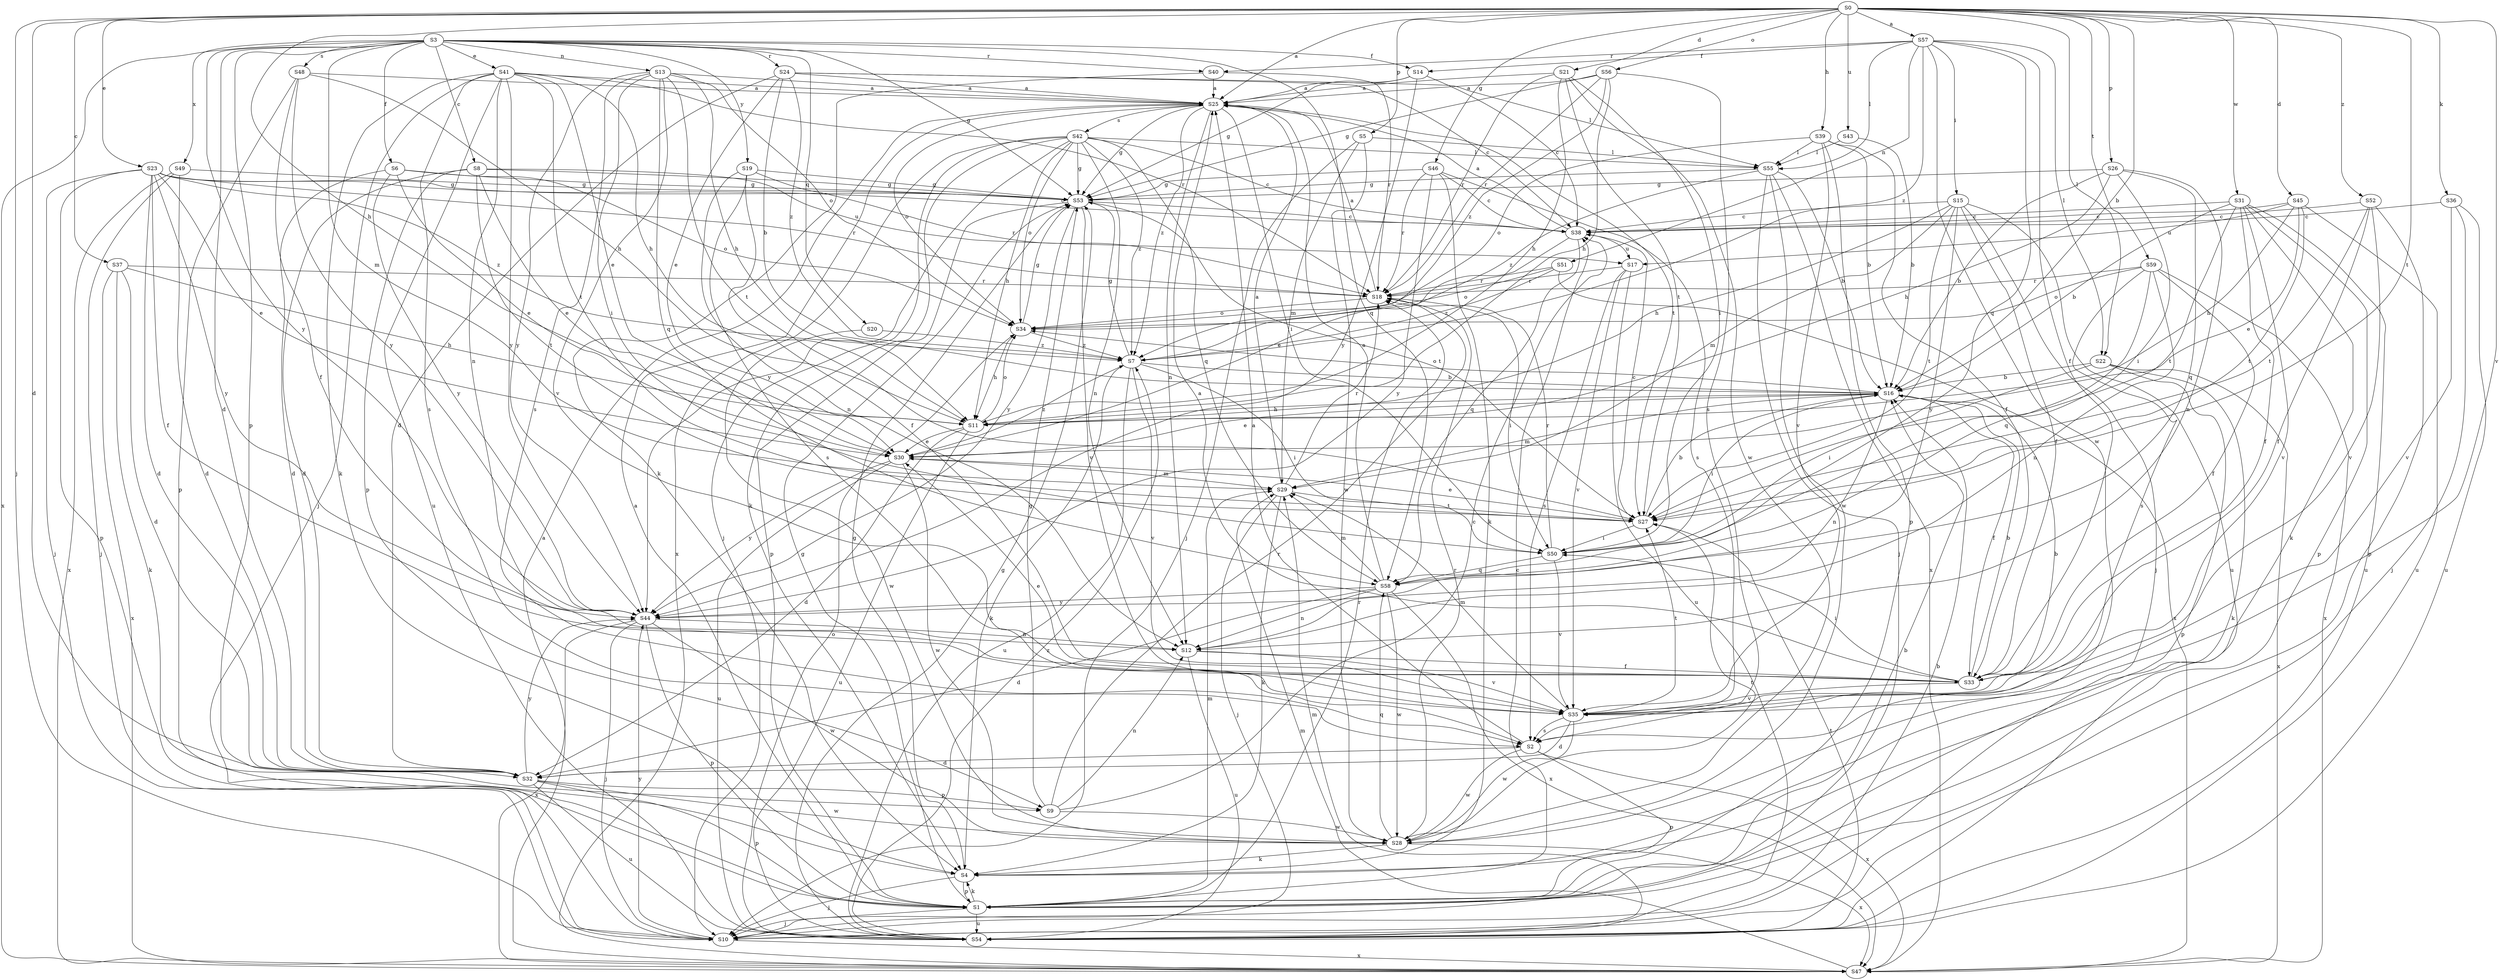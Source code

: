 strict digraph  {
S0;
S3;
S57;
S25;
S16;
S37;
S8;
S38;
S21;
S45;
S32;
S23;
S41;
S30;
S6;
S14;
S33;
S46;
S53;
S39;
S11;
S15;
S50;
S10;
S36;
S4;
S22;
S55;
S29;
S13;
S51;
S12;
S56;
S34;
S26;
S5;
S9;
S1;
S20;
S58;
S24;
S40;
S18;
S48;
S42;
S2;
S59;
S27;
S43;
S17;
S54;
S35;
S31;
S28;
S49;
S47;
S19;
S44;
S52;
S7;
S0 -> S57  [label=a];
S0 -> S25  [label=a];
S0 -> S16  [label=b];
S0 -> S37  [label=c];
S0 -> S21  [label=d];
S0 -> S45  [label=d];
S0 -> S32  [label=d];
S0 -> S23  [label=e];
S0 -> S46  [label=g];
S0 -> S39  [label=h];
S0 -> S11  [label=h];
S0 -> S10  [label=j];
S0 -> S36  [label=k];
S0 -> S22  [label=l];
S0 -> S56  [label=o];
S0 -> S26  [label=p];
S0 -> S5  [label=p];
S0 -> S59  [label=t];
S0 -> S27  [label=t];
S0 -> S43  [label=u];
S0 -> S35  [label=v];
S0 -> S31  [label=w];
S0 -> S52  [label=z];
S3 -> S8  [label=c];
S3 -> S32  [label=d];
S3 -> S41  [label=e];
S3 -> S6  [label=f];
S3 -> S14  [label=f];
S3 -> S53  [label=g];
S3 -> S29  [label=m];
S3 -> S13  [label=n];
S3 -> S9  [label=p];
S3 -> S20  [label=q];
S3 -> S58  [label=q];
S3 -> S24  [label=r];
S3 -> S40  [label=r];
S3 -> S48  [label=s];
S3 -> S49  [label=x];
S3 -> S47  [label=x];
S3 -> S19  [label=y];
S3 -> S44  [label=y];
S57 -> S14  [label=f];
S57 -> S33  [label=f];
S57 -> S15  [label=i];
S57 -> S22  [label=l];
S57 -> S55  [label=l];
S57 -> S51  [label=n];
S57 -> S58  [label=q];
S57 -> S40  [label=r];
S57 -> S28  [label=w];
S57 -> S7  [label=z];
S25 -> S53  [label=g];
S25 -> S50  [label=i];
S25 -> S12  [label=n];
S25 -> S34  [label=o];
S25 -> S42  [label=s];
S25 -> S27  [label=t];
S25 -> S7  [label=z];
S16 -> S30  [label=e];
S16 -> S33  [label=f];
S16 -> S11  [label=h];
S16 -> S50  [label=i];
S16 -> S29  [label=m];
S16 -> S12  [label=n];
S16 -> S34  [label=o];
S37 -> S32  [label=d];
S37 -> S11  [label=h];
S37 -> S4  [label=k];
S37 -> S18  [label=r];
S37 -> S47  [label=x];
S8 -> S32  [label=d];
S8 -> S30  [label=e];
S8 -> S53  [label=g];
S8 -> S9  [label=p];
S8 -> S27  [label=t];
S8 -> S17  [label=u];
S38 -> S25  [label=a];
S38 -> S30  [label=e];
S38 -> S58  [label=q];
S38 -> S17  [label=u];
S21 -> S25  [label=a];
S21 -> S11  [label=h];
S21 -> S50  [label=i];
S21 -> S18  [label=r];
S21 -> S27  [label=t];
S21 -> S28  [label=w];
S45 -> S38  [label=c];
S45 -> S30  [label=e];
S45 -> S11  [label=h];
S45 -> S27  [label=t];
S45 -> S17  [label=u];
S45 -> S54  [label=u];
S32 -> S9  [label=p];
S32 -> S1  [label=p];
S32 -> S54  [label=u];
S32 -> S28  [label=w];
S32 -> S44  [label=y];
S23 -> S38  [label=c];
S23 -> S32  [label=d];
S23 -> S30  [label=e];
S23 -> S33  [label=f];
S23 -> S53  [label=g];
S23 -> S10  [label=j];
S23 -> S1  [label=p];
S23 -> S18  [label=r];
S23 -> S44  [label=y];
S23 -> S7  [label=z];
S41 -> S25  [label=a];
S41 -> S30  [label=e];
S41 -> S11  [label=h];
S41 -> S10  [label=j];
S41 -> S4  [label=k];
S41 -> S12  [label=n];
S41 -> S18  [label=r];
S41 -> S2  [label=s];
S41 -> S27  [label=t];
S41 -> S54  [label=u];
S41 -> S44  [label=y];
S30 -> S29  [label=m];
S30 -> S54  [label=u];
S30 -> S28  [label=w];
S30 -> S44  [label=y];
S30 -> S7  [label=z];
S6 -> S32  [label=d];
S6 -> S30  [label=e];
S6 -> S53  [label=g];
S6 -> S34  [label=o];
S6 -> S44  [label=y];
S14 -> S25  [label=a];
S14 -> S38  [label=c];
S14 -> S53  [label=g];
S14 -> S44  [label=y];
S33 -> S25  [label=a];
S33 -> S16  [label=b];
S33 -> S50  [label=i];
S33 -> S35  [label=v];
S46 -> S38  [label=c];
S46 -> S53  [label=g];
S46 -> S4  [label=k];
S46 -> S18  [label=r];
S46 -> S2  [label=s];
S46 -> S44  [label=y];
S53 -> S38  [label=c];
S53 -> S1  [label=p];
S53 -> S27  [label=t];
S53 -> S35  [label=v];
S53 -> S44  [label=y];
S39 -> S16  [label=b];
S39 -> S33  [label=f];
S39 -> S55  [label=l];
S39 -> S34  [label=o];
S39 -> S1  [label=p];
S39 -> S35  [label=v];
S11 -> S32  [label=d];
S11 -> S30  [label=e];
S11 -> S34  [label=o];
S11 -> S54  [label=u];
S15 -> S38  [label=c];
S15 -> S33  [label=f];
S15 -> S11  [label=h];
S15 -> S10  [label=j];
S15 -> S29  [label=m];
S15 -> S27  [label=t];
S15 -> S54  [label=u];
S15 -> S44  [label=y];
S50 -> S58  [label=q];
S50 -> S18  [label=r];
S50 -> S35  [label=v];
S10 -> S16  [label=b];
S10 -> S47  [label=x];
S10 -> S44  [label=y];
S36 -> S38  [label=c];
S36 -> S10  [label=j];
S36 -> S54  [label=u];
S36 -> S35  [label=v];
S4 -> S53  [label=g];
S4 -> S10  [label=j];
S4 -> S1  [label=p];
S22 -> S16  [label=b];
S22 -> S50  [label=i];
S22 -> S4  [label=k];
S22 -> S1  [label=p];
S22 -> S47  [label=x];
S55 -> S16  [label=b];
S55 -> S53  [label=g];
S55 -> S10  [label=j];
S55 -> S28  [label=w];
S55 -> S47  [label=x];
S55 -> S7  [label=z];
S29 -> S25  [label=a];
S29 -> S10  [label=j];
S29 -> S4  [label=k];
S29 -> S18  [label=r];
S29 -> S27  [label=t];
S13 -> S25  [label=a];
S13 -> S11  [label=h];
S13 -> S50  [label=i];
S13 -> S34  [label=o];
S13 -> S58  [label=q];
S13 -> S2  [label=s];
S13 -> S27  [label=t];
S13 -> S35  [label=v];
S13 -> S44  [label=y];
S51 -> S34  [label=o];
S51 -> S18  [label=r];
S51 -> S47  [label=x];
S51 -> S7  [label=z];
S12 -> S33  [label=f];
S12 -> S54  [label=u];
S12 -> S35  [label=v];
S56 -> S25  [label=a];
S56 -> S53  [label=g];
S56 -> S11  [label=h];
S56 -> S18  [label=r];
S56 -> S2  [label=s];
S56 -> S7  [label=z];
S34 -> S53  [label=g];
S34 -> S11  [label=h];
S34 -> S7  [label=z];
S26 -> S16  [label=b];
S26 -> S53  [label=g];
S26 -> S11  [label=h];
S26 -> S50  [label=i];
S26 -> S12  [label=n];
S26 -> S58  [label=q];
S5 -> S10  [label=j];
S5 -> S55  [label=l];
S5 -> S29  [label=m];
S5 -> S28  [label=w];
S9 -> S38  [label=c];
S9 -> S53  [label=g];
S9 -> S12  [label=n];
S9 -> S18  [label=r];
S9 -> S28  [label=w];
S1 -> S25  [label=a];
S1 -> S16  [label=b];
S1 -> S38  [label=c];
S1 -> S53  [label=g];
S1 -> S10  [label=j];
S1 -> S4  [label=k];
S1 -> S29  [label=m];
S1 -> S18  [label=r];
S1 -> S54  [label=u];
S20 -> S28  [label=w];
S20 -> S7  [label=z];
S58 -> S25  [label=a];
S58 -> S32  [label=d];
S58 -> S29  [label=m];
S58 -> S12  [label=n];
S58 -> S28  [label=w];
S58 -> S47  [label=x];
S58 -> S44  [label=y];
S24 -> S25  [label=a];
S24 -> S16  [label=b];
S24 -> S38  [label=c];
S24 -> S32  [label=d];
S24 -> S30  [label=e];
S24 -> S55  [label=l];
S24 -> S7  [label=z];
S40 -> S25  [label=a];
S40 -> S4  [label=k];
S40 -> S18  [label=r];
S18 -> S25  [label=a];
S18 -> S50  [label=i];
S18 -> S34  [label=o];
S48 -> S25  [label=a];
S48 -> S33  [label=f];
S48 -> S11  [label=h];
S48 -> S1  [label=p];
S48 -> S44  [label=y];
S42 -> S38  [label=c];
S42 -> S53  [label=g];
S42 -> S11  [label=h];
S42 -> S10  [label=j];
S42 -> S4  [label=k];
S42 -> S55  [label=l];
S42 -> S12  [label=n];
S42 -> S34  [label=o];
S42 -> S58  [label=q];
S42 -> S47  [label=x];
S42 -> S44  [label=y];
S42 -> S7  [label=z];
S2 -> S25  [label=a];
S2 -> S32  [label=d];
S2 -> S1  [label=p];
S2 -> S28  [label=w];
S2 -> S47  [label=x];
S59 -> S33  [label=f];
S59 -> S12  [label=n];
S59 -> S34  [label=o];
S59 -> S58  [label=q];
S59 -> S18  [label=r];
S59 -> S2  [label=s];
S59 -> S47  [label=x];
S27 -> S16  [label=b];
S27 -> S38  [label=c];
S27 -> S30  [label=e];
S27 -> S50  [label=i];
S43 -> S16  [label=b];
S43 -> S55  [label=l];
S17 -> S18  [label=r];
S17 -> S2  [label=s];
S17 -> S54  [label=u];
S17 -> S35  [label=v];
S54 -> S53  [label=g];
S54 -> S29  [label=m];
S54 -> S34  [label=o];
S54 -> S27  [label=t];
S54 -> S7  [label=z];
S35 -> S16  [label=b];
S35 -> S32  [label=d];
S35 -> S30  [label=e];
S35 -> S29  [label=m];
S35 -> S2  [label=s];
S35 -> S27  [label=t];
S35 -> S28  [label=w];
S31 -> S16  [label=b];
S31 -> S38  [label=c];
S31 -> S33  [label=f];
S31 -> S4  [label=k];
S31 -> S1  [label=p];
S31 -> S27  [label=t];
S31 -> S54  [label=u];
S31 -> S35  [label=v];
S28 -> S4  [label=k];
S28 -> S58  [label=q];
S28 -> S18  [label=r];
S28 -> S27  [label=t];
S28 -> S47  [label=x];
S49 -> S32  [label=d];
S49 -> S53  [label=g];
S49 -> S10  [label=j];
S49 -> S47  [label=x];
S47 -> S25  [label=a];
S47 -> S29  [label=m];
S19 -> S33  [label=f];
S19 -> S53  [label=g];
S19 -> S12  [label=n];
S19 -> S18  [label=r];
S19 -> S2  [label=s];
S44 -> S10  [label=j];
S44 -> S12  [label=n];
S44 -> S1  [label=p];
S44 -> S28  [label=w];
S44 -> S47  [label=x];
S52 -> S38  [label=c];
S52 -> S33  [label=f];
S52 -> S1  [label=p];
S52 -> S27  [label=t];
S52 -> S35  [label=v];
S7 -> S16  [label=b];
S7 -> S53  [label=g];
S7 -> S50  [label=i];
S7 -> S4  [label=k];
S7 -> S54  [label=u];
S7 -> S35  [label=v];
}
